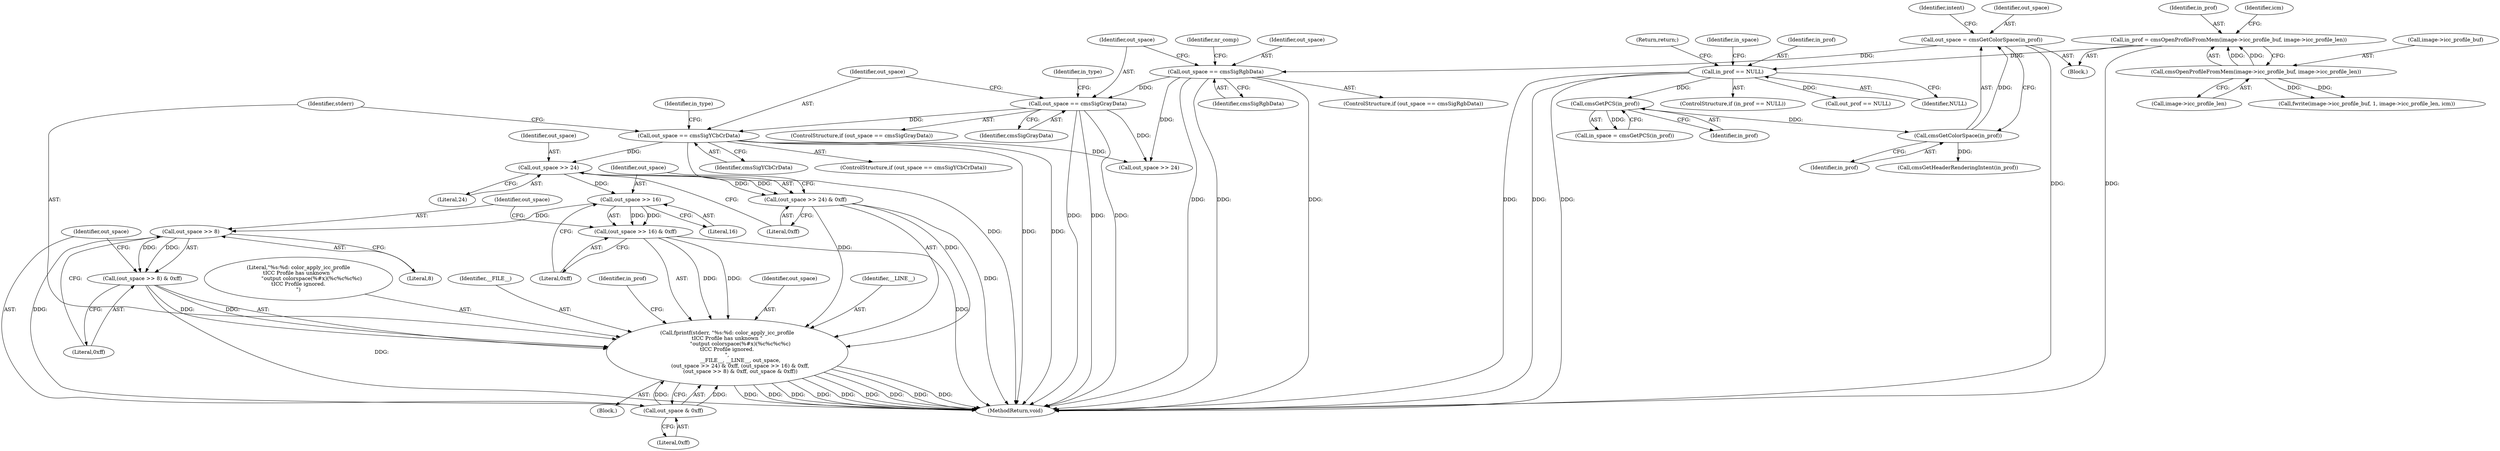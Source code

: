 digraph "0_openjpeg_2e5ab1d9987831c981ff05862e8ccf1381ed58ea@API" {
"1000382" [label="(Call,fprintf(stderr, \"%s:%d: color_apply_icc_profile\n\tICC Profile has unknown \"\n                \"output colorspace(%#x)(%c%c%c%c)\n\tICC Profile ignored.\n\",\n                __FILE__, __LINE__, out_space,\n                (out_space >> 24) & 0xff, (out_space >> 16) & 0xff,\n                (out_space >> 8) & 0xff, out_space & 0xff))"];
"1000403" [label="(Call,out_space & 0xff)"];
"1000399" [label="(Call,out_space >> 8)"];
"1000394" [label="(Call,out_space >> 16)"];
"1000389" [label="(Call,out_space >> 24)"];
"1000364" [label="(Call,out_space == cmsSigYCbCrData)"];
"1000346" [label="(Call,out_space == cmsSigGrayData)"];
"1000210" [label="(Call,out_space == cmsSigRgbData)"];
"1000172" [label="(Call,out_space = cmsGetColorSpace(in_prof))"];
"1000174" [label="(Call,cmsGetColorSpace(in_prof))"];
"1000170" [label="(Call,cmsGetPCS(in_prof))"];
"1000163" [label="(Call,in_prof == NULL)"];
"1000136" [label="(Call,in_prof = cmsOpenProfileFromMem(image->icc_profile_buf, image->icc_profile_len))"];
"1000138" [label="(Call,cmsOpenProfileFromMem(image->icc_profile_buf, image->icc_profile_len))"];
"1000388" [label="(Call,(out_space >> 24) & 0xff)"];
"1000393" [label="(Call,(out_space >> 16) & 0xff)"];
"1000398" [label="(Call,(out_space >> 8) & 0xff)"];
"1000168" [label="(Call,in_space = cmsGetPCS(in_prof))"];
"1000459" [label="(Call,out_space >> 24)"];
"1000142" [label="(Call,image->icc_profile_len)"];
"1000399" [label="(Call,out_space >> 8)"];
"1000172" [label="(Call,out_space = cmsGetColorSpace(in_prof))"];
"1000138" [label="(Call,cmsOpenProfileFromMem(image->icc_profile_buf, image->icc_profile_len))"];
"1000217" [label="(Identifier,nr_comp)"];
"1000351" [label="(Identifier,in_type)"];
"1000369" [label="(Identifier,in_type)"];
"1000175" [label="(Identifier,in_prof)"];
"1000401" [label="(Literal,8)"];
"1000387" [label="(Identifier,out_space)"];
"1000163" [label="(Call,in_prof == NULL)"];
"1000365" [label="(Identifier,out_space)"];
"1000390" [label="(Identifier,out_space)"];
"1000402" [label="(Literal,0xff)"];
"1000169" [label="(Identifier,in_space)"];
"1000345" [label="(ControlStructure,if (out_space == cmsSigGrayData))"];
"1000394" [label="(Call,out_space >> 16)"];
"1000395" [label="(Identifier,out_space)"];
"1000211" [label="(Identifier,out_space)"];
"1000364" [label="(Call,out_space == cmsSigYCbCrData)"];
"1000346" [label="(Call,out_space == cmsSigGrayData)"];
"1000113" [label="(Block,)"];
"1000398" [label="(Call,(out_space >> 8) & 0xff)"];
"1000397" [label="(Literal,0xff)"];
"1000174" [label="(Call,cmsGetColorSpace(in_prof))"];
"1000170" [label="(Call,cmsGetPCS(in_prof))"];
"1000171" [label="(Identifier,in_prof)"];
"1000139" [label="(Call,image->icc_profile_buf)"];
"1000389" [label="(Call,out_space >> 24)"];
"1000366" [label="(Identifier,cmsSigYCbCrData)"];
"1000209" [label="(ControlStructure,if (out_space == cmsSigRgbData))"];
"1000162" [label="(ControlStructure,if (in_prof == NULL))"];
"1000178" [label="(Call,cmsGetHeaderRenderingIntent(in_prof))"];
"1000383" [label="(Identifier,stderr)"];
"1000405" [label="(Literal,0xff)"];
"1000137" [label="(Identifier,in_prof)"];
"1000348" [label="(Identifier,cmsSigGrayData)"];
"1000151" [label="(Call,fwrite(image->icc_profile_buf, 1, image->icc_profile_len, icm))"];
"1000404" [label="(Identifier,out_space)"];
"1000177" [label="(Identifier,intent)"];
"1000388" [label="(Call,(out_space >> 24) & 0xff)"];
"1000410" [label="(Call,out_prof == NULL)"];
"1000363" [label="(ControlStructure,if (out_space == cmsSigYCbCrData))"];
"1001560" [label="(MethodReturn,void)"];
"1000382" [label="(Call,fprintf(stderr, \"%s:%d: color_apply_icc_profile\n\tICC Profile has unknown \"\n                \"output colorspace(%#x)(%c%c%c%c)\n\tICC Profile ignored.\n\",\n                __FILE__, __LINE__, out_space,\n                (out_space >> 24) & 0xff, (out_space >> 16) & 0xff,\n                (out_space >> 8) & 0xff, out_space & 0xff))"];
"1000396" [label="(Literal,16)"];
"1000173" [label="(Identifier,out_space)"];
"1000386" [label="(Identifier,__LINE__)"];
"1000381" [label="(Block,)"];
"1000212" [label="(Identifier,cmsSigRgbData)"];
"1000392" [label="(Literal,0xff)"];
"1000165" [label="(Identifier,NULL)"];
"1000164" [label="(Identifier,in_prof)"];
"1000384" [label="(Literal,\"%s:%d: color_apply_icc_profile\n\tICC Profile has unknown \"\n                \"output colorspace(%#x)(%c%c%c%c)\n\tICC Profile ignored.\n\")"];
"1000385" [label="(Identifier,__FILE__)"];
"1000393" [label="(Call,(out_space >> 16) & 0xff)"];
"1000407" [label="(Identifier,in_prof)"];
"1000400" [label="(Identifier,out_space)"];
"1000347" [label="(Identifier,out_space)"];
"1000210" [label="(Call,out_space == cmsSigRgbData)"];
"1000391" [label="(Literal,24)"];
"1000136" [label="(Call,in_prof = cmsOpenProfileFromMem(image->icc_profile_buf, image->icc_profile_len))"];
"1000167" [label="(Return,return;)"];
"1000147" [label="(Identifier,icm)"];
"1000403" [label="(Call,out_space & 0xff)"];
"1000382" -> "1000381"  [label="AST: "];
"1000382" -> "1000403"  [label="CFG: "];
"1000383" -> "1000382"  [label="AST: "];
"1000384" -> "1000382"  [label="AST: "];
"1000385" -> "1000382"  [label="AST: "];
"1000386" -> "1000382"  [label="AST: "];
"1000387" -> "1000382"  [label="AST: "];
"1000388" -> "1000382"  [label="AST: "];
"1000393" -> "1000382"  [label="AST: "];
"1000398" -> "1000382"  [label="AST: "];
"1000403" -> "1000382"  [label="AST: "];
"1000407" -> "1000382"  [label="CFG: "];
"1000382" -> "1001560"  [label="DDG: "];
"1000382" -> "1001560"  [label="DDG: "];
"1000382" -> "1001560"  [label="DDG: "];
"1000382" -> "1001560"  [label="DDG: "];
"1000382" -> "1001560"  [label="DDG: "];
"1000382" -> "1001560"  [label="DDG: "];
"1000382" -> "1001560"  [label="DDG: "];
"1000382" -> "1001560"  [label="DDG: "];
"1000382" -> "1001560"  [label="DDG: "];
"1000403" -> "1000382"  [label="DDG: "];
"1000403" -> "1000382"  [label="DDG: "];
"1000388" -> "1000382"  [label="DDG: "];
"1000388" -> "1000382"  [label="DDG: "];
"1000393" -> "1000382"  [label="DDG: "];
"1000393" -> "1000382"  [label="DDG: "];
"1000398" -> "1000382"  [label="DDG: "];
"1000398" -> "1000382"  [label="DDG: "];
"1000403" -> "1000405"  [label="CFG: "];
"1000404" -> "1000403"  [label="AST: "];
"1000405" -> "1000403"  [label="AST: "];
"1000399" -> "1000403"  [label="DDG: "];
"1000399" -> "1000398"  [label="AST: "];
"1000399" -> "1000401"  [label="CFG: "];
"1000400" -> "1000399"  [label="AST: "];
"1000401" -> "1000399"  [label="AST: "];
"1000402" -> "1000399"  [label="CFG: "];
"1000399" -> "1000398"  [label="DDG: "];
"1000399" -> "1000398"  [label="DDG: "];
"1000394" -> "1000399"  [label="DDG: "];
"1000394" -> "1000393"  [label="AST: "];
"1000394" -> "1000396"  [label="CFG: "];
"1000395" -> "1000394"  [label="AST: "];
"1000396" -> "1000394"  [label="AST: "];
"1000397" -> "1000394"  [label="CFG: "];
"1000394" -> "1000393"  [label="DDG: "];
"1000394" -> "1000393"  [label="DDG: "];
"1000389" -> "1000394"  [label="DDG: "];
"1000389" -> "1000388"  [label="AST: "];
"1000389" -> "1000391"  [label="CFG: "];
"1000390" -> "1000389"  [label="AST: "];
"1000391" -> "1000389"  [label="AST: "];
"1000392" -> "1000389"  [label="CFG: "];
"1000389" -> "1000388"  [label="DDG: "];
"1000389" -> "1000388"  [label="DDG: "];
"1000364" -> "1000389"  [label="DDG: "];
"1000364" -> "1000363"  [label="AST: "];
"1000364" -> "1000366"  [label="CFG: "];
"1000365" -> "1000364"  [label="AST: "];
"1000366" -> "1000364"  [label="AST: "];
"1000369" -> "1000364"  [label="CFG: "];
"1000383" -> "1000364"  [label="CFG: "];
"1000364" -> "1001560"  [label="DDG: "];
"1000364" -> "1001560"  [label="DDG: "];
"1000364" -> "1001560"  [label="DDG: "];
"1000346" -> "1000364"  [label="DDG: "];
"1000364" -> "1000459"  [label="DDG: "];
"1000346" -> "1000345"  [label="AST: "];
"1000346" -> "1000348"  [label="CFG: "];
"1000347" -> "1000346"  [label="AST: "];
"1000348" -> "1000346"  [label="AST: "];
"1000351" -> "1000346"  [label="CFG: "];
"1000365" -> "1000346"  [label="CFG: "];
"1000346" -> "1001560"  [label="DDG: "];
"1000346" -> "1001560"  [label="DDG: "];
"1000346" -> "1001560"  [label="DDG: "];
"1000210" -> "1000346"  [label="DDG: "];
"1000346" -> "1000459"  [label="DDG: "];
"1000210" -> "1000209"  [label="AST: "];
"1000210" -> "1000212"  [label="CFG: "];
"1000211" -> "1000210"  [label="AST: "];
"1000212" -> "1000210"  [label="AST: "];
"1000217" -> "1000210"  [label="CFG: "];
"1000347" -> "1000210"  [label="CFG: "];
"1000210" -> "1001560"  [label="DDG: "];
"1000210" -> "1001560"  [label="DDG: "];
"1000210" -> "1001560"  [label="DDG: "];
"1000172" -> "1000210"  [label="DDG: "];
"1000210" -> "1000459"  [label="DDG: "];
"1000172" -> "1000113"  [label="AST: "];
"1000172" -> "1000174"  [label="CFG: "];
"1000173" -> "1000172"  [label="AST: "];
"1000174" -> "1000172"  [label="AST: "];
"1000177" -> "1000172"  [label="CFG: "];
"1000172" -> "1001560"  [label="DDG: "];
"1000174" -> "1000172"  [label="DDG: "];
"1000174" -> "1000175"  [label="CFG: "];
"1000175" -> "1000174"  [label="AST: "];
"1000170" -> "1000174"  [label="DDG: "];
"1000174" -> "1000178"  [label="DDG: "];
"1000170" -> "1000168"  [label="AST: "];
"1000170" -> "1000171"  [label="CFG: "];
"1000171" -> "1000170"  [label="AST: "];
"1000168" -> "1000170"  [label="CFG: "];
"1000170" -> "1000168"  [label="DDG: "];
"1000163" -> "1000170"  [label="DDG: "];
"1000163" -> "1000162"  [label="AST: "];
"1000163" -> "1000165"  [label="CFG: "];
"1000164" -> "1000163"  [label="AST: "];
"1000165" -> "1000163"  [label="AST: "];
"1000167" -> "1000163"  [label="CFG: "];
"1000169" -> "1000163"  [label="CFG: "];
"1000163" -> "1001560"  [label="DDG: "];
"1000163" -> "1001560"  [label="DDG: "];
"1000163" -> "1001560"  [label="DDG: "];
"1000136" -> "1000163"  [label="DDG: "];
"1000163" -> "1000410"  [label="DDG: "];
"1000136" -> "1000113"  [label="AST: "];
"1000136" -> "1000138"  [label="CFG: "];
"1000137" -> "1000136"  [label="AST: "];
"1000138" -> "1000136"  [label="AST: "];
"1000147" -> "1000136"  [label="CFG: "];
"1000136" -> "1001560"  [label="DDG: "];
"1000138" -> "1000136"  [label="DDG: "];
"1000138" -> "1000136"  [label="DDG: "];
"1000138" -> "1000142"  [label="CFG: "];
"1000139" -> "1000138"  [label="AST: "];
"1000142" -> "1000138"  [label="AST: "];
"1000138" -> "1000151"  [label="DDG: "];
"1000138" -> "1000151"  [label="DDG: "];
"1000388" -> "1000392"  [label="CFG: "];
"1000392" -> "1000388"  [label="AST: "];
"1000395" -> "1000388"  [label="CFG: "];
"1000388" -> "1001560"  [label="DDG: "];
"1000393" -> "1000397"  [label="CFG: "];
"1000397" -> "1000393"  [label="AST: "];
"1000400" -> "1000393"  [label="CFG: "];
"1000393" -> "1001560"  [label="DDG: "];
"1000398" -> "1000402"  [label="CFG: "];
"1000402" -> "1000398"  [label="AST: "];
"1000404" -> "1000398"  [label="CFG: "];
"1000398" -> "1001560"  [label="DDG: "];
}
